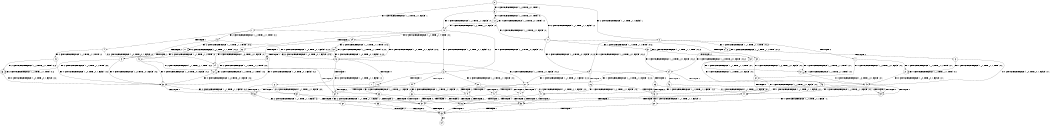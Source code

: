 digraph BCG {
size = "7, 10.5";
center = TRUE;
node [shape = circle];
0 [peripheries = 2];
0 -> 1 [label = "EX !1 !ATOMIC_EXCH_BRANCH (1, +1, TRUE, +1, 1, FALSE) !::"];
0 -> 2 [label = "EX !2 !ATOMIC_EXCH_BRANCH (1, +1, TRUE, +1, 1, FALSE) !::"];
0 -> 3 [label = "EX !0 !ATOMIC_EXCH_BRANCH (1, +0, TRUE, +0, 1, TRUE) !::"];
1 -> 4 [label = "TERMINATE !1"];
1 -> 5 [label = "EX !2 !ATOMIC_EXCH_BRANCH (1, +1, TRUE, +1, 1, TRUE) !:0:1:"];
1 -> 6 [label = "EX !0 !ATOMIC_EXCH_BRANCH (1, +0, TRUE, +0, 1, FALSE) !:0:1:"];
2 -> 7 [label = "TERMINATE !2"];
2 -> 8 [label = "EX !1 !ATOMIC_EXCH_BRANCH (1, +1, TRUE, +1, 1, TRUE) !:0:1:2:"];
2 -> 9 [label = "EX !0 !ATOMIC_EXCH_BRANCH (1, +0, TRUE, +0, 1, FALSE) !:0:1:2:"];
3 -> 10 [label = "EX !1 !ATOMIC_EXCH_BRANCH (1, +1, TRUE, +1, 1, FALSE) !:0:"];
3 -> 11 [label = "EX !2 !ATOMIC_EXCH_BRANCH (1, +1, TRUE, +1, 1, FALSE) !:0:"];
3 -> 12 [label = "EX !0 !ATOMIC_EXCH_BRANCH (1, +0, TRUE, +0, 1, TRUE) !:0:"];
4 -> 13 [label = "EX !2 !ATOMIC_EXCH_BRANCH (1, +1, TRUE, +1, 1, TRUE) !:0:"];
4 -> 14 [label = "EX !0 !ATOMIC_EXCH_BRANCH (1, +0, TRUE, +0, 1, FALSE) !:0:"];
5 -> 15 [label = "TERMINATE !1"];
5 -> 16 [label = "EX !0 !ATOMIC_EXCH_BRANCH (1, +0, TRUE, +0, 1, FALSE) !:0:1:2:"];
5 -> 17 [label = "EX !2 !ATOMIC_EXCH_BRANCH (1, +1, TRUE, +1, 1, TRUE) !:0:1:2:"];
6 -> 18 [label = "TERMINATE !1"];
6 -> 19 [label = "TERMINATE !0"];
6 -> 20 [label = "EX !2 !ATOMIC_EXCH_BRANCH (1, +1, TRUE, +1, 1, FALSE) !:0:1:"];
7 -> 21 [label = "EX !1 !ATOMIC_EXCH_BRANCH (1, +1, TRUE, +1, 1, TRUE) !:0:1:"];
7 -> 22 [label = "EX !0 !ATOMIC_EXCH_BRANCH (1, +0, TRUE, +0, 1, FALSE) !:0:1:"];
8 -> 23 [label = "TERMINATE !2"];
8 -> 24 [label = "EX !0 !ATOMIC_EXCH_BRANCH (1, +0, TRUE, +0, 1, FALSE) !:0:1:2:"];
8 -> 8 [label = "EX !1 !ATOMIC_EXCH_BRANCH (1, +1, TRUE, +1, 1, TRUE) !:0:1:2:"];
9 -> 25 [label = "TERMINATE !2"];
9 -> 26 [label = "TERMINATE !0"];
9 -> 27 [label = "EX !1 !ATOMIC_EXCH_BRANCH (1, +1, TRUE, +1, 1, FALSE) !:0:1:2:"];
10 -> 28 [label = "TERMINATE !1"];
10 -> 29 [label = "EX !2 !ATOMIC_EXCH_BRANCH (1, +1, TRUE, +1, 1, TRUE) !:0:1:"];
10 -> 6 [label = "EX !0 !ATOMIC_EXCH_BRANCH (1, +0, TRUE, +0, 1, FALSE) !:0:1:"];
11 -> 30 [label = "TERMINATE !2"];
11 -> 31 [label = "EX !1 !ATOMIC_EXCH_BRANCH (1, +1, TRUE, +1, 1, TRUE) !:0:1:2:"];
11 -> 9 [label = "EX !0 !ATOMIC_EXCH_BRANCH (1, +0, TRUE, +0, 1, FALSE) !:0:1:2:"];
12 -> 10 [label = "EX !1 !ATOMIC_EXCH_BRANCH (1, +1, TRUE, +1, 1, FALSE) !:0:"];
12 -> 11 [label = "EX !2 !ATOMIC_EXCH_BRANCH (1, +1, TRUE, +1, 1, FALSE) !:0:"];
12 -> 12 [label = "EX !0 !ATOMIC_EXCH_BRANCH (1, +0, TRUE, +0, 1, TRUE) !:0:"];
13 -> 32 [label = "EX !0 !ATOMIC_EXCH_BRANCH (1, +0, TRUE, +0, 1, FALSE) !:0:2:"];
13 -> 33 [label = "EX !2 !ATOMIC_EXCH_BRANCH (1, +1, TRUE, +1, 1, TRUE) !:0:2:"];
14 -> 34 [label = "TERMINATE !0"];
14 -> 35 [label = "EX !2 !ATOMIC_EXCH_BRANCH (1, +1, TRUE, +1, 1, FALSE) !:0:"];
15 -> 32 [label = "EX !0 !ATOMIC_EXCH_BRANCH (1, +0, TRUE, +0, 1, FALSE) !:0:2:"];
15 -> 33 [label = "EX !2 !ATOMIC_EXCH_BRANCH (1, +1, TRUE, +1, 1, TRUE) !:0:2:"];
16 -> 36 [label = "TERMINATE !1"];
16 -> 37 [label = "TERMINATE !0"];
16 -> 27 [label = "EX !2 !ATOMIC_EXCH_BRANCH (1, +1, TRUE, +1, 1, FALSE) !:0:1:2:"];
17 -> 15 [label = "TERMINATE !1"];
17 -> 16 [label = "EX !0 !ATOMIC_EXCH_BRANCH (1, +0, TRUE, +0, 1, FALSE) !:0:1:2:"];
17 -> 17 [label = "EX !2 !ATOMIC_EXCH_BRANCH (1, +1, TRUE, +1, 1, TRUE) !:0:1:2:"];
18 -> 34 [label = "TERMINATE !0"];
18 -> 35 [label = "EX !2 !ATOMIC_EXCH_BRANCH (1, +1, TRUE, +1, 1, FALSE) !:0:"];
19 -> 34 [label = "TERMINATE !1"];
19 -> 38 [label = "EX !2 !ATOMIC_EXCH_BRANCH (1, +1, TRUE, +1, 1, FALSE) !:1:"];
20 -> 39 [label = "TERMINATE !1"];
20 -> 40 [label = "TERMINATE !2"];
20 -> 41 [label = "TERMINATE !0"];
21 -> 42 [label = "EX !0 !ATOMIC_EXCH_BRANCH (1, +0, TRUE, +0, 1, FALSE) !:0:1:"];
21 -> 21 [label = "EX !1 !ATOMIC_EXCH_BRANCH (1, +1, TRUE, +1, 1, TRUE) !:0:1:"];
22 -> 43 [label = "TERMINATE !0"];
22 -> 44 [label = "EX !1 !ATOMIC_EXCH_BRANCH (1, +1, TRUE, +1, 1, FALSE) !:0:1:"];
23 -> 42 [label = "EX !0 !ATOMIC_EXCH_BRANCH (1, +0, TRUE, +0, 1, FALSE) !:0:1:"];
23 -> 21 [label = "EX !1 !ATOMIC_EXCH_BRANCH (1, +1, TRUE, +1, 1, TRUE) !:0:1:"];
24 -> 45 [label = "TERMINATE !2"];
24 -> 46 [label = "TERMINATE !0"];
24 -> 27 [label = "EX !1 !ATOMIC_EXCH_BRANCH (1, +1, TRUE, +1, 1, FALSE) !:0:1:2:"];
25 -> 43 [label = "TERMINATE !0"];
25 -> 44 [label = "EX !1 !ATOMIC_EXCH_BRANCH (1, +1, TRUE, +1, 1, FALSE) !:0:1:"];
26 -> 43 [label = "TERMINATE !2"];
26 -> 47 [label = "EX !1 !ATOMIC_EXCH_BRANCH (1, +1, TRUE, +1, 1, FALSE) !:1:2:"];
27 -> 39 [label = "TERMINATE !1"];
27 -> 40 [label = "TERMINATE !2"];
27 -> 41 [label = "TERMINATE !0"];
28 -> 48 [label = "EX !2 !ATOMIC_EXCH_BRANCH (1, +1, TRUE, +1, 1, TRUE) !:0:"];
28 -> 14 [label = "EX !0 !ATOMIC_EXCH_BRANCH (1, +0, TRUE, +0, 1, FALSE) !:0:"];
29 -> 49 [label = "TERMINATE !1"];
29 -> 50 [label = "EX !2 !ATOMIC_EXCH_BRANCH (1, +1, TRUE, +1, 1, TRUE) !:0:1:2:"];
29 -> 16 [label = "EX !0 !ATOMIC_EXCH_BRANCH (1, +0, TRUE, +0, 1, FALSE) !:0:1:2:"];
30 -> 51 [label = "EX !1 !ATOMIC_EXCH_BRANCH (1, +1, TRUE, +1, 1, TRUE) !:0:1:"];
30 -> 22 [label = "EX !0 !ATOMIC_EXCH_BRANCH (1, +0, TRUE, +0, 1, FALSE) !:0:1:"];
31 -> 52 [label = "TERMINATE !2"];
31 -> 31 [label = "EX !1 !ATOMIC_EXCH_BRANCH (1, +1, TRUE, +1, 1, TRUE) !:0:1:2:"];
31 -> 24 [label = "EX !0 !ATOMIC_EXCH_BRANCH (1, +0, TRUE, +0, 1, FALSE) !:0:1:2:"];
32 -> 53 [label = "TERMINATE !0"];
32 -> 54 [label = "EX !2 !ATOMIC_EXCH_BRANCH (1, +1, TRUE, +1, 1, FALSE) !:0:2:"];
33 -> 32 [label = "EX !0 !ATOMIC_EXCH_BRANCH (1, +0, TRUE, +0, 1, FALSE) !:0:2:"];
33 -> 33 [label = "EX !2 !ATOMIC_EXCH_BRANCH (1, +1, TRUE, +1, 1, TRUE) !:0:2:"];
34 -> 55 [label = "EX !2 !ATOMIC_EXCH_BRANCH (1, +1, TRUE, +1, 1, FALSE) !::"];
35 -> 56 [label = "TERMINATE !2"];
35 -> 57 [label = "TERMINATE !0"];
36 -> 53 [label = "TERMINATE !0"];
36 -> 54 [label = "EX !2 !ATOMIC_EXCH_BRANCH (1, +1, TRUE, +1, 1, FALSE) !:0:2:"];
37 -> 53 [label = "TERMINATE !1"];
37 -> 47 [label = "EX !2 !ATOMIC_EXCH_BRANCH (1, +1, TRUE, +1, 1, FALSE) !:1:2:"];
38 -> 57 [label = "TERMINATE !1"];
38 -> 58 [label = "TERMINATE !2"];
39 -> 56 [label = "TERMINATE !2"];
39 -> 57 [label = "TERMINATE !0"];
40 -> 56 [label = "TERMINATE !1"];
40 -> 58 [label = "TERMINATE !0"];
41 -> 57 [label = "TERMINATE !1"];
41 -> 58 [label = "TERMINATE !2"];
42 -> 59 [label = "TERMINATE !0"];
42 -> 44 [label = "EX !1 !ATOMIC_EXCH_BRANCH (1, +1, TRUE, +1, 1, FALSE) !:0:1:"];
43 -> 60 [label = "EX !1 !ATOMIC_EXCH_BRANCH (1, +1, TRUE, +1, 1, FALSE) !:1:"];
44 -> 56 [label = "TERMINATE !1"];
44 -> 58 [label = "TERMINATE !0"];
45 -> 59 [label = "TERMINATE !0"];
45 -> 44 [label = "EX !1 !ATOMIC_EXCH_BRANCH (1, +1, TRUE, +1, 1, FALSE) !:0:1:"];
46 -> 59 [label = "TERMINATE !2"];
46 -> 47 [label = "EX !1 !ATOMIC_EXCH_BRANCH (1, +1, TRUE, +1, 1, FALSE) !:1:2:"];
47 -> 57 [label = "TERMINATE !1"];
47 -> 58 [label = "TERMINATE !2"];
48 -> 61 [label = "EX !2 !ATOMIC_EXCH_BRANCH (1, +1, TRUE, +1, 1, TRUE) !:0:2:"];
48 -> 32 [label = "EX !0 !ATOMIC_EXCH_BRANCH (1, +0, TRUE, +0, 1, FALSE) !:0:2:"];
49 -> 61 [label = "EX !2 !ATOMIC_EXCH_BRANCH (1, +1, TRUE, +1, 1, TRUE) !:0:2:"];
49 -> 32 [label = "EX !0 !ATOMIC_EXCH_BRANCH (1, +0, TRUE, +0, 1, FALSE) !:0:2:"];
50 -> 49 [label = "TERMINATE !1"];
50 -> 50 [label = "EX !2 !ATOMIC_EXCH_BRANCH (1, +1, TRUE, +1, 1, TRUE) !:0:1:2:"];
50 -> 16 [label = "EX !0 !ATOMIC_EXCH_BRANCH (1, +0, TRUE, +0, 1, FALSE) !:0:1:2:"];
51 -> 51 [label = "EX !1 !ATOMIC_EXCH_BRANCH (1, +1, TRUE, +1, 1, TRUE) !:0:1:"];
51 -> 42 [label = "EX !0 !ATOMIC_EXCH_BRANCH (1, +0, TRUE, +0, 1, FALSE) !:0:1:"];
52 -> 51 [label = "EX !1 !ATOMIC_EXCH_BRANCH (1, +1, TRUE, +1, 1, TRUE) !:0:1:"];
52 -> 42 [label = "EX !0 !ATOMIC_EXCH_BRANCH (1, +0, TRUE, +0, 1, FALSE) !:0:1:"];
53 -> 62 [label = "EX !2 !ATOMIC_EXCH_BRANCH (1, +1, TRUE, +1, 1, FALSE) !:2:"];
54 -> 56 [label = "TERMINATE !2"];
54 -> 57 [label = "TERMINATE !0"];
55 -> 63 [label = "TERMINATE !2"];
56 -> 63 [label = "TERMINATE !0"];
57 -> 63 [label = "TERMINATE !2"];
58 -> 63 [label = "TERMINATE !1"];
59 -> 60 [label = "EX !1 !ATOMIC_EXCH_BRANCH (1, +1, TRUE, +1, 1, FALSE) !:1:"];
60 -> 63 [label = "TERMINATE !1"];
61 -> 61 [label = "EX !2 !ATOMIC_EXCH_BRANCH (1, +1, TRUE, +1, 1, TRUE) !:0:2:"];
61 -> 32 [label = "EX !0 !ATOMIC_EXCH_BRANCH (1, +0, TRUE, +0, 1, FALSE) !:0:2:"];
62 -> 63 [label = "TERMINATE !2"];
63 -> 64 [label = "exit"];
}
